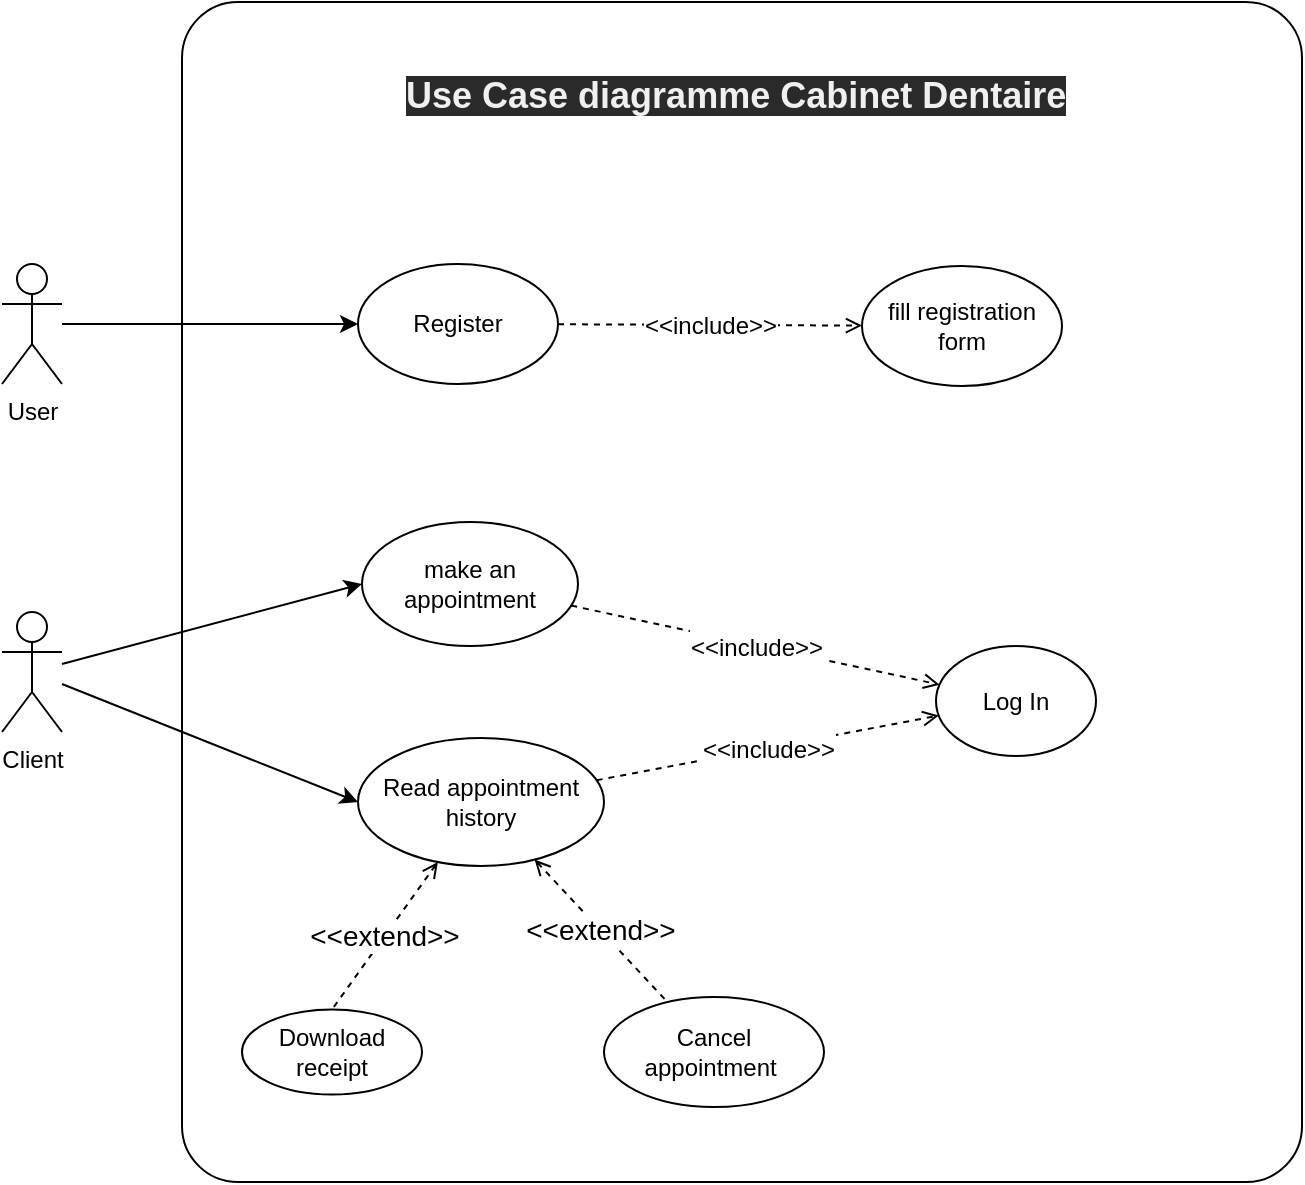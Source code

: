 <mxfile>
    <diagram id="pLpTvyrq2_abH5yHj1d9" name="Page-1">
        <mxGraphModel dx="2675" dy="2390" grid="1" gridSize="10" guides="1" tooltips="1" connect="1" arrows="1" fold="1" page="1" pageScale="1" pageWidth="850" pageHeight="1100" math="0" shadow="0">
            <root>
                <mxCell id="0"/>
                <mxCell id="1" parent="0"/>
                <mxCell id="2" value="" style="rounded=1;whiteSpace=wrap;html=1;arcSize=5;" vertex="1" parent="1">
                    <mxGeometry x="186" y="159" width="560" height="590" as="geometry"/>
                </mxCell>
                <mxCell id="12" value="" style="edgeStyle=none;html=1;fontSize=14;endArrow=classic;endFill=1;entryX=0;entryY=0.5;entryDx=0;entryDy=0;" edge="1" parent="1" source="3" target="13">
                    <mxGeometry relative="1" as="geometry">
                        <mxPoint x="206.059" y="520.545" as="targetPoint"/>
                    </mxGeometry>
                </mxCell>
                <mxCell id="19" style="edgeStyle=none;html=1;entryX=0;entryY=0.5;entryDx=0;entryDy=0;fontSize=14;endArrow=classic;endFill=1;" edge="1" parent="1" source="3" target="18">
                    <mxGeometry relative="1" as="geometry"/>
                </mxCell>
                <mxCell id="3" value="Client" style="shape=umlActor;verticalLabelPosition=bottom;verticalAlign=top;html=1;outlineConnect=0;" vertex="1" parent="1">
                    <mxGeometry x="96" y="464" width="30" height="60" as="geometry"/>
                </mxCell>
                <mxCell id="8" style="edgeStyle=none;html=1;entryX=0;entryY=0.5;entryDx=0;entryDy=0;fontSize=14;" edge="1" parent="1" source="4" target="7">
                    <mxGeometry relative="1" as="geometry"/>
                </mxCell>
                <mxCell id="4" value="User" style="shape=umlActor;verticalLabelPosition=bottom;verticalAlign=top;html=1;outlineConnect=0;" vertex="1" parent="1">
                    <mxGeometry x="96" y="290" width="30" height="60" as="geometry"/>
                </mxCell>
                <mxCell id="10" value="&lt;font style=&quot;font-size: 12px&quot;&gt;&amp;lt;&amp;lt;include&amp;gt;&amp;gt;&lt;/font&gt;" style="edgeStyle=none;html=1;fontSize=14;dashed=1;endArrow=open;endFill=0;" edge="1" parent="1" source="7" target="9">
                    <mxGeometry relative="1" as="geometry"/>
                </mxCell>
                <mxCell id="7" value="&lt;font style=&quot;font-size: 12px&quot;&gt;Register&lt;/font&gt;" style="ellipse;whiteSpace=wrap;html=1;" vertex="1" parent="1">
                    <mxGeometry x="274" y="290" width="100" height="60" as="geometry"/>
                </mxCell>
                <mxCell id="9" value="&lt;font style=&quot;font-size: 12px&quot;&gt;fill registration form&lt;/font&gt;" style="ellipse;whiteSpace=wrap;html=1;" vertex="1" parent="1">
                    <mxGeometry x="526" y="291" width="100" height="60" as="geometry"/>
                </mxCell>
                <mxCell id="16" value="&lt;font style=&quot;font-size: 12px&quot;&gt;&amp;lt;&amp;lt;include&amp;gt;&amp;gt;&lt;/font&gt;" style="edgeStyle=none;html=1;fontSize=14;endArrow=open;endFill=0;dashed=1;" edge="1" parent="1" source="13" target="15">
                    <mxGeometry relative="1" as="geometry"/>
                </mxCell>
                <mxCell id="13" value="&lt;font style=&quot;font-size: 12px&quot;&gt;make an appointment&lt;/font&gt;" style="ellipse;whiteSpace=wrap;html=1;" vertex="1" parent="1">
                    <mxGeometry x="276" y="419" width="108" height="62" as="geometry"/>
                </mxCell>
                <mxCell id="15" value="&lt;font style=&quot;font-size: 12px&quot;&gt;Log In&lt;/font&gt;" style="ellipse;whiteSpace=wrap;html=1;" vertex="1" parent="1">
                    <mxGeometry x="563" y="481" width="80" height="55" as="geometry"/>
                </mxCell>
                <mxCell id="20" value="&lt;font style=&quot;font-size: 12px&quot;&gt;&amp;lt;&amp;lt;include&amp;gt;&amp;gt;&lt;/font&gt;" style="edgeStyle=none;html=1;fontSize=14;endArrow=open;endFill=0;dashed=1;" edge="1" parent="1" source="18" target="15">
                    <mxGeometry relative="1" as="geometry"/>
                </mxCell>
                <mxCell id="22" value="&amp;lt;&amp;lt;extend&amp;gt;&amp;gt;" style="edgeStyle=none;html=1;dashed=1;fontSize=14;endArrow=none;endFill=0;startArrow=open;startFill=0;" edge="1" parent="1" source="18" target="21">
                    <mxGeometry relative="1" as="geometry"/>
                </mxCell>
                <mxCell id="24" value="&amp;lt;&amp;lt;extend&amp;gt;&amp;gt;" style="edgeStyle=none;html=1;entryX=0.5;entryY=0;entryDx=0;entryDy=0;dashed=1;fontSize=14;endArrow=none;endFill=0;startArrow=open;startFill=0;" edge="1" parent="1" source="18" target="23">
                    <mxGeometry relative="1" as="geometry"/>
                </mxCell>
                <mxCell id="18" value="&lt;font style=&quot;font-size: 12px&quot;&gt;Read appointment history&lt;/font&gt;" style="ellipse;whiteSpace=wrap;html=1;" vertex="1" parent="1">
                    <mxGeometry x="274" y="527" width="123" height="64" as="geometry"/>
                </mxCell>
                <mxCell id="21" value="&lt;font style=&quot;font-size: 12px&quot;&gt;Cancel appointment&amp;nbsp;&lt;/font&gt;" style="ellipse;whiteSpace=wrap;html=1;" vertex="1" parent="1">
                    <mxGeometry x="397" y="656.5" width="110" height="55" as="geometry"/>
                </mxCell>
                <mxCell id="23" value="&lt;span class=&quot;VIiyi&quot; lang=&quot;en&quot;&gt;Download receipt&lt;/span&gt;" style="ellipse;whiteSpace=wrap;html=1;" vertex="1" parent="1">
                    <mxGeometry x="216" y="662.75" width="90" height="42.5" as="geometry"/>
                </mxCell>
                <mxCell id="26" value="&lt;b style=&quot;color: rgb(240 , 240 , 240) ; font-family: &amp;#34;helvetica&amp;#34; ; font-size: 18px ; font-style: normal ; letter-spacing: normal ; text-align: center ; text-indent: 0px ; text-transform: none ; word-spacing: 0px ; background-color: rgb(42 , 42 , 42)&quot;&gt;Use Case diagramme Cabinet Dentaire&lt;/b&gt;" style="text;whiteSpace=wrap;html=1;fontSize=12;" vertex="1" parent="1">
                    <mxGeometry x="296" y="189" width="360" height="30" as="geometry"/>
                </mxCell>
            </root>
        </mxGraphModel>
    </diagram>
</mxfile>